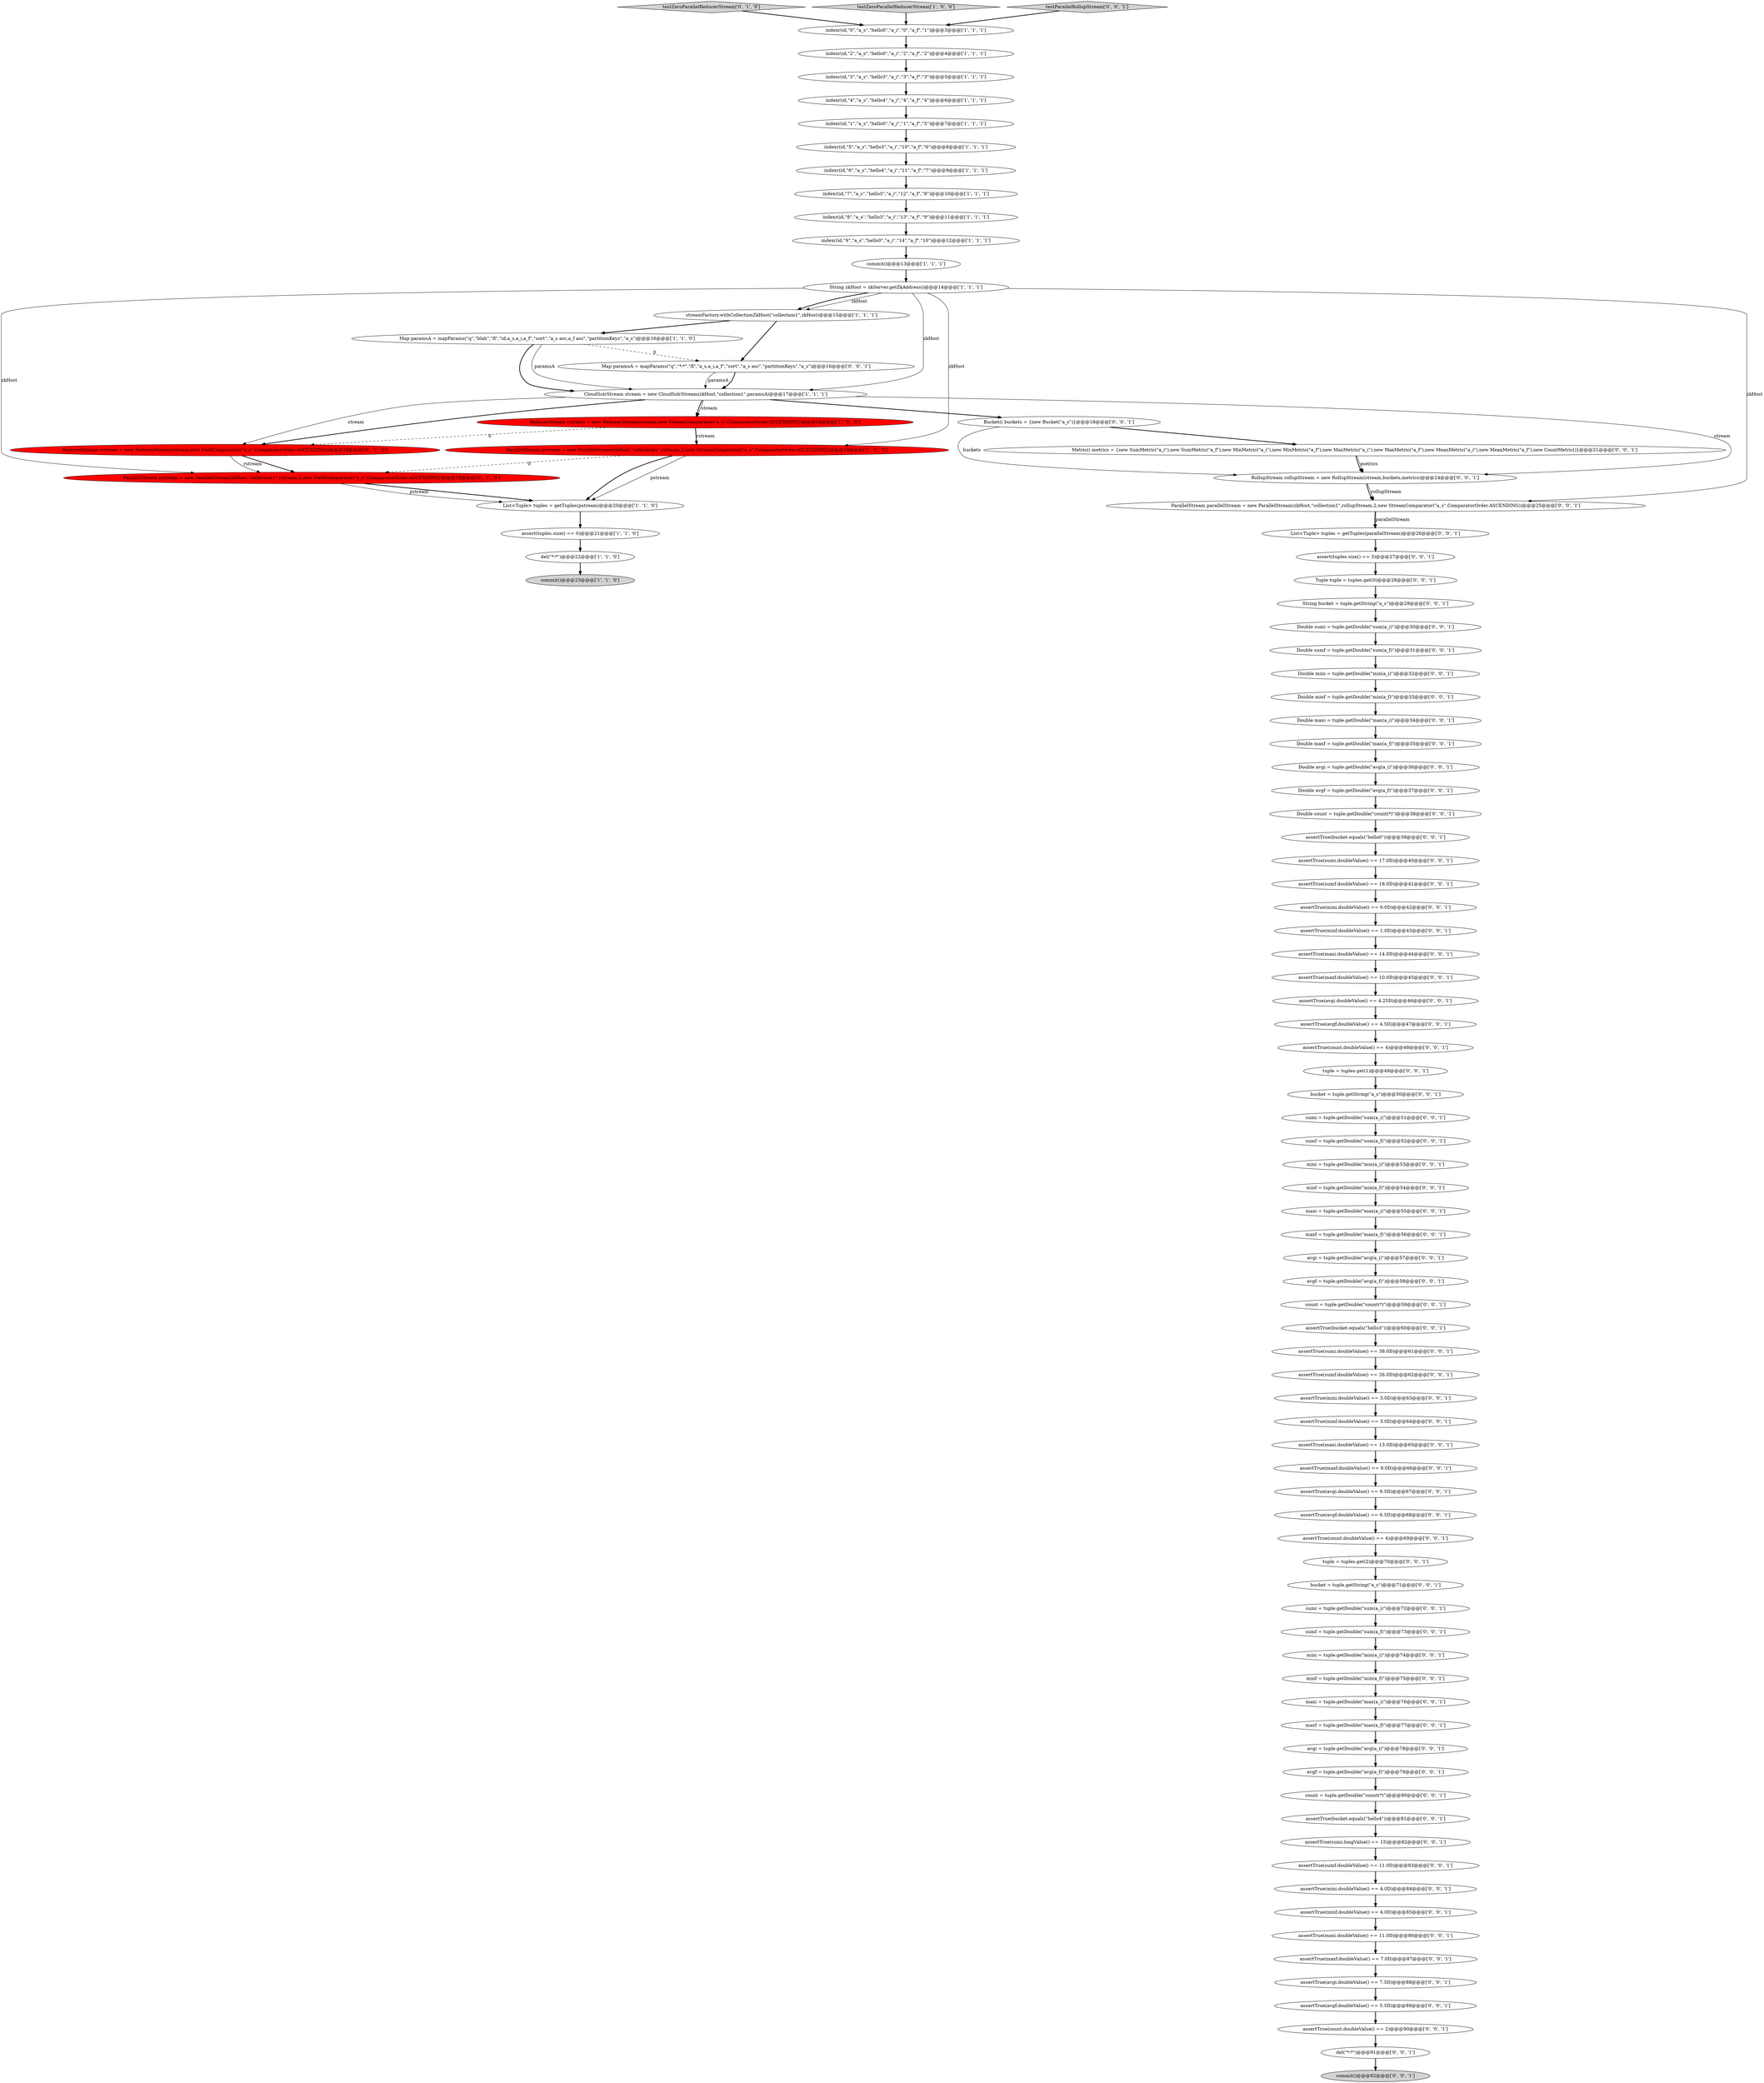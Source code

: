 digraph {
41 [style = filled, label = "assertTrue(bucket.equals(\"hello4\"))@@@81@@@['0', '0', '1']", fillcolor = white, shape = ellipse image = "AAA0AAABBB3BBB"];
73 [style = filled, label = "assertTrue(mini.doubleValue() == 3.0D)@@@63@@@['0', '0', '1']", fillcolor = white, shape = ellipse image = "AAA0AAABBB3BBB"];
0 [style = filled, label = "Map paramsA = mapParams(\"q\",\"blah\",\"fl\",\"id,a_s,a_i,a_f\",\"sort\",\"a_s asc,a_f asc\",\"partitionKeys\",\"a_s\")@@@16@@@['1', '1', '0']", fillcolor = white, shape = ellipse image = "AAA0AAABBB1BBB"];
75 [style = filled, label = "Double maxi = tuple.getDouble(\"max(a_i)\")@@@34@@@['0', '0', '1']", fillcolor = white, shape = ellipse image = "AAA0AAABBB3BBB"];
40 [style = filled, label = "mini = tuple.getDouble(\"min(a_i)\")@@@53@@@['0', '0', '1']", fillcolor = white, shape = ellipse image = "AAA0AAABBB3BBB"];
93 [style = filled, label = "assertTrue(maxf.doubleValue() == 7.0D)@@@87@@@['0', '0', '1']", fillcolor = white, shape = ellipse image = "AAA0AAABBB3BBB"];
45 [style = filled, label = "assertTrue(avgi.doubleValue() == 7.5D)@@@88@@@['0', '0', '1']", fillcolor = white, shape = ellipse image = "AAA0AAABBB3BBB"];
28 [style = filled, label = "bucket = tuple.getString(\"a_s\")@@@71@@@['0', '0', '1']", fillcolor = white, shape = ellipse image = "AAA0AAABBB3BBB"];
55 [style = filled, label = "assertTrue(sumf.doubleValue() == 18.0D)@@@41@@@['0', '0', '1']", fillcolor = white, shape = ellipse image = "AAA0AAABBB3BBB"];
60 [style = filled, label = "sumf = tuple.getDouble(\"sum(a_f)\")@@@73@@@['0', '0', '1']", fillcolor = white, shape = ellipse image = "AAA0AAABBB3BBB"];
82 [style = filled, label = "avgi = tuple.getDouble(\"avg(a_i)\")@@@57@@@['0', '0', '1']", fillcolor = white, shape = ellipse image = "AAA0AAABBB3BBB"];
70 [style = filled, label = "minf = tuple.getDouble(\"min(a_f)\")@@@75@@@['0', '0', '1']", fillcolor = white, shape = ellipse image = "AAA0AAABBB3BBB"];
89 [style = filled, label = "String bucket = tuple.getString(\"a_s\")@@@29@@@['0', '0', '1']", fillcolor = white, shape = ellipse image = "AAA0AAABBB3BBB"];
66 [style = filled, label = "Bucket(( buckets = {new Bucket(\"a_s\")}@@@18@@@['0', '0', '1']", fillcolor = white, shape = ellipse image = "AAA0AAABBB3BBB"];
64 [style = filled, label = "Metric(( metrics = {new SumMetric(\"a_i\"),new SumMetric(\"a_f\"),new MinMetric(\"a_i\"),new MinMetric(\"a_f\"),new MaxMetric(\"a_i\"),new MaxMetric(\"a_f\"),new MeanMetric(\"a_i\"),new MeanMetric(\"a_f\"),new CountMetric()}@@@21@@@['0', '0', '1']", fillcolor = white, shape = ellipse image = "AAA0AAABBB3BBB"];
69 [style = filled, label = "Tuple tuple = tuples.get(0)@@@28@@@['0', '0', '1']", fillcolor = white, shape = ellipse image = "AAA0AAABBB3BBB"];
25 [style = filled, label = "assertTrue(sumi.longValue() == 15)@@@82@@@['0', '0', '1']", fillcolor = white, shape = ellipse image = "AAA0AAABBB3BBB"];
24 [style = filled, label = "testZeroParallelReducerStream['0', '1', '0']", fillcolor = lightgray, shape = diamond image = "AAA0AAABBB2BBB"];
39 [style = filled, label = "assertTrue(sumf.doubleValue() == 11.0D)@@@83@@@['0', '0', '1']", fillcolor = white, shape = ellipse image = "AAA0AAABBB3BBB"];
95 [style = filled, label = "del(\"*:*\")@@@91@@@['0', '0', '1']", fillcolor = white, shape = ellipse image = "AAA0AAABBB3BBB"];
2 [style = filled, label = "commit()@@@13@@@['1', '1', '1']", fillcolor = white, shape = ellipse image = "AAA0AAABBB1BBB"];
78 [style = filled, label = "avgf = tuple.getDouble(\"avg(a_f)\")@@@58@@@['0', '0', '1']", fillcolor = white, shape = ellipse image = "AAA0AAABBB3BBB"];
26 [style = filled, label = "assertTrue(sumf.doubleValue() == 26.0D)@@@62@@@['0', '0', '1']", fillcolor = white, shape = ellipse image = "AAA0AAABBB3BBB"];
68 [style = filled, label = "assertTrue(mini.doubleValue() == 0.0D)@@@42@@@['0', '0', '1']", fillcolor = white, shape = ellipse image = "AAA0AAABBB3BBB"];
20 [style = filled, label = "streamFactory.withCollectionZkHost(\"collection1\",zkHost)@@@15@@@['1', '1', '1']", fillcolor = white, shape = ellipse image = "AAA0AAABBB1BBB"];
53 [style = filled, label = "maxf = tuple.getDouble(\"max(a_f)\")@@@77@@@['0', '0', '1']", fillcolor = white, shape = ellipse image = "AAA0AAABBB3BBB"];
58 [style = filled, label = "bucket = tuple.getString(\"a_s\")@@@50@@@['0', '0', '1']", fillcolor = white, shape = ellipse image = "AAA0AAABBB3BBB"];
84 [style = filled, label = "tuple = tuples.get(1)@@@49@@@['0', '0', '1']", fillcolor = white, shape = ellipse image = "AAA0AAABBB3BBB"];
65 [style = filled, label = "assertTrue(mini.doubleValue() == 4.0D)@@@84@@@['0', '0', '1']", fillcolor = white, shape = ellipse image = "AAA0AAABBB3BBB"];
5 [style = filled, label = "indexr(id,\"9\",\"a_s\",\"hello0\",\"a_i\",\"14\",\"a_f\",\"10\")@@@12@@@['1', '1', '1']", fillcolor = white, shape = ellipse image = "AAA0AAABBB1BBB"];
3 [style = filled, label = "indexr(id,\"2\",\"a_s\",\"hello0\",\"a_i\",\"2\",\"a_f\",\"2\")@@@4@@@['1', '1', '1']", fillcolor = white, shape = ellipse image = "AAA0AAABBB1BBB"];
76 [style = filled, label = "maxi = tuple.getDouble(\"max(a_i)\")@@@55@@@['0', '0', '1']", fillcolor = white, shape = ellipse image = "AAA0AAABBB3BBB"];
34 [style = filled, label = "Double maxf = tuple.getDouble(\"max(a_f)\")@@@35@@@['0', '0', '1']", fillcolor = white, shape = ellipse image = "AAA0AAABBB3BBB"];
47 [style = filled, label = "Double sumi = tuple.getDouble(\"sum(a_i)\")@@@30@@@['0', '0', '1']", fillcolor = white, shape = ellipse image = "AAA0AAABBB3BBB"];
12 [style = filled, label = "commit()@@@23@@@['1', '1', '0']", fillcolor = lightgray, shape = ellipse image = "AAA0AAABBB1BBB"];
21 [style = filled, label = "String zkHost = zkServer.getZkAddress()@@@14@@@['1', '1', '1']", fillcolor = white, shape = ellipse image = "AAA0AAABBB1BBB"];
42 [style = filled, label = "maxf = tuple.getDouble(\"max(a_f)\")@@@56@@@['0', '0', '1']", fillcolor = white, shape = ellipse image = "AAA0AAABBB3BBB"];
71 [style = filled, label = "Double avgf = tuple.getDouble(\"avg(a_f)\")@@@37@@@['0', '0', '1']", fillcolor = white, shape = ellipse image = "AAA0AAABBB3BBB"];
44 [style = filled, label = "ParallelStream parallelStream = new ParallelStream(zkHost,\"collection1\",rollupStream,2,new StreamComparator(\"a_s\",ComparatorOrder.ASCENDING))@@@25@@@['0', '0', '1']", fillcolor = white, shape = ellipse image = "AAA0AAABBB3BBB"];
54 [style = filled, label = "commit()@@@92@@@['0', '0', '1']", fillcolor = lightgray, shape = ellipse image = "AAA0AAABBB3BBB"];
31 [style = filled, label = "Double minf = tuple.getDouble(\"min(a_f)\")@@@33@@@['0', '0', '1']", fillcolor = white, shape = ellipse image = "AAA0AAABBB3BBB"];
62 [style = filled, label = "RollupStream rollupStream = new RollupStream(stream,buckets,metrics)@@@24@@@['0', '0', '1']", fillcolor = white, shape = ellipse image = "AAA0AAABBB3BBB"];
7 [style = filled, label = "testZeroParallelReducerStream['1', '0', '0']", fillcolor = lightgray, shape = diamond image = "AAA0AAABBB1BBB"];
67 [style = filled, label = "testParallelRollupStream['0', '0', '1']", fillcolor = lightgray, shape = diamond image = "AAA0AAABBB3BBB"];
9 [style = filled, label = "ParallelStream pstream = new ParallelStream(zkHost,\"collection1\",rstream,2,new StreamComparator(\"a_s\",ComparatorOrder.ASCENDING))@@@19@@@['1', '0', '0']", fillcolor = red, shape = ellipse image = "AAA1AAABBB1BBB"];
79 [style = filled, label = "sumi = tuple.getDouble(\"sum(a_i)\")@@@72@@@['0', '0', '1']", fillcolor = white, shape = ellipse image = "AAA0AAABBB3BBB"];
56 [style = filled, label = "avgf = tuple.getDouble(\"avg(a_f)\")@@@79@@@['0', '0', '1']", fillcolor = white, shape = ellipse image = "AAA0AAABBB3BBB"];
35 [style = filled, label = "assertTrue(maxi.doubleValue() == 13.0D)@@@65@@@['0', '0', '1']", fillcolor = white, shape = ellipse image = "AAA0AAABBB3BBB"];
77 [style = filled, label = "assertTrue(minf.doubleValue() == 1.0D)@@@43@@@['0', '0', '1']", fillcolor = white, shape = ellipse image = "AAA0AAABBB3BBB"];
86 [style = filled, label = "assertTrue(sumi.doubleValue() == 38.0D)@@@61@@@['0', '0', '1']", fillcolor = white, shape = ellipse image = "AAA0AAABBB3BBB"];
32 [style = filled, label = "assert(tuples.size() == 3)@@@27@@@['0', '0', '1']", fillcolor = white, shape = ellipse image = "AAA0AAABBB3BBB"];
92 [style = filled, label = "assertTrue(avgi.doubleValue() == 4.25D)@@@46@@@['0', '0', '1']", fillcolor = white, shape = ellipse image = "AAA0AAABBB3BBB"];
22 [style = filled, label = "ParallelStream pstream = new ParallelStream(zkHost,\"collection1\",rstream,2,new FieldComparator(\"a_s\",ComparatorOrder.ASCENDING))@@@19@@@['0', '1', '0']", fillcolor = red, shape = ellipse image = "AAA1AAABBB2BBB"];
18 [style = filled, label = "indexr(id,\"1\",\"a_s\",\"hello0\",\"a_i\",\"1\",\"a_f\",\"5\")@@@7@@@['1', '1', '1']", fillcolor = white, shape = ellipse image = "AAA0AAABBB1BBB"];
51 [style = filled, label = "Double avgi = tuple.getDouble(\"avg(a_i)\")@@@36@@@['0', '0', '1']", fillcolor = white, shape = ellipse image = "AAA0AAABBB3BBB"];
50 [style = filled, label = "assertTrue(maxi.doubleValue() == 14.0D)@@@44@@@['0', '0', '1']", fillcolor = white, shape = ellipse image = "AAA0AAABBB3BBB"];
19 [style = filled, label = "indexr(id,\"3\",\"a_s\",\"hello3\",\"a_i\",\"3\",\"a_f\",\"3\")@@@5@@@['1', '1', '1']", fillcolor = white, shape = ellipse image = "AAA0AAABBB1BBB"];
74 [style = filled, label = "assertTrue(bucket.equals(\"hello0\"))@@@39@@@['0', '0', '1']", fillcolor = white, shape = ellipse image = "AAA0AAABBB3BBB"];
38 [style = filled, label = "mini = tuple.getDouble(\"min(a_i)\")@@@74@@@['0', '0', '1']", fillcolor = white, shape = ellipse image = "AAA0AAABBB3BBB"];
49 [style = filled, label = "assertTrue(bucket.equals(\"hello3\"))@@@60@@@['0', '0', '1']", fillcolor = white, shape = ellipse image = "AAA0AAABBB3BBB"];
91 [style = filled, label = "minf = tuple.getDouble(\"min(a_f)\")@@@54@@@['0', '0', '1']", fillcolor = white, shape = ellipse image = "AAA0AAABBB3BBB"];
6 [style = filled, label = "assert(tuples.size() == 0)@@@21@@@['1', '1', '0']", fillcolor = white, shape = ellipse image = "AAA0AAABBB1BBB"];
90 [style = filled, label = "sumi = tuple.getDouble(\"sum(a_i)\")@@@51@@@['0', '0', '1']", fillcolor = white, shape = ellipse image = "AAA0AAABBB3BBB"];
27 [style = filled, label = "assertTrue(count.doubleValue() == 4)@@@69@@@['0', '0', '1']", fillcolor = white, shape = ellipse image = "AAA0AAABBB3BBB"];
17 [style = filled, label = "indexr(id,\"8\",\"a_s\",\"hello3\",\"a_i\",\"13\",\"a_f\",\"9\")@@@11@@@['1', '1', '1']", fillcolor = white, shape = ellipse image = "AAA0AAABBB1BBB"];
88 [style = filled, label = "maxi = tuple.getDouble(\"max(a_i)\")@@@76@@@['0', '0', '1']", fillcolor = white, shape = ellipse image = "AAA0AAABBB3BBB"];
11 [style = filled, label = "indexr(id,\"6\",\"a_s\",\"hello4\",\"a_i\",\"11\",\"a_f\",\"7\")@@@9@@@['1', '1', '1']", fillcolor = white, shape = ellipse image = "AAA0AAABBB1BBB"];
80 [style = filled, label = "assertTrue(avgf.doubleValue() == 5.5D)@@@89@@@['0', '0', '1']", fillcolor = white, shape = ellipse image = "AAA0AAABBB3BBB"];
46 [style = filled, label = "assertTrue(maxf.doubleValue() == 9.0D)@@@66@@@['0', '0', '1']", fillcolor = white, shape = ellipse image = "AAA0AAABBB3BBB"];
96 [style = filled, label = "count = tuple.getDouble(\"count(*)\")@@@80@@@['0', '0', '1']", fillcolor = white, shape = ellipse image = "AAA0AAABBB3BBB"];
30 [style = filled, label = "count = tuple.getDouble(\"count(*)\")@@@59@@@['0', '0', '1']", fillcolor = white, shape = ellipse image = "AAA0AAABBB3BBB"];
14 [style = filled, label = "indexr(id,\"7\",\"a_s\",\"hello3\",\"a_i\",\"12\",\"a_f\",\"8\")@@@10@@@['1', '1', '1']", fillcolor = white, shape = ellipse image = "AAA0AAABBB1BBB"];
94 [style = filled, label = "avgi = tuple.getDouble(\"avg(a_i)\")@@@78@@@['0', '0', '1']", fillcolor = white, shape = ellipse image = "AAA0AAABBB3BBB"];
57 [style = filled, label = "assertTrue(avgf.doubleValue() == 4.5D)@@@47@@@['0', '0', '1']", fillcolor = white, shape = ellipse image = "AAA0AAABBB3BBB"];
61 [style = filled, label = "tuple = tuples.get(2)@@@70@@@['0', '0', '1']", fillcolor = white, shape = ellipse image = "AAA0AAABBB3BBB"];
36 [style = filled, label = "assertTrue(avgi.doubleValue() == 9.5D)@@@67@@@['0', '0', '1']", fillcolor = white, shape = ellipse image = "AAA0AAABBB3BBB"];
13 [style = filled, label = "indexr(id,\"0\",\"a_s\",\"hello0\",\"a_i\",\"0\",\"a_f\",\"1\")@@@3@@@['1', '1', '1']", fillcolor = white, shape = ellipse image = "AAA0AAABBB1BBB"];
72 [style = filled, label = "Map paramsA = mapParams(\"q\",\"*:*\",\"fl\",\"a_s,a_i,a_f\",\"sort\",\"a_s asc\",\"partitionKeys\",\"a_s\")@@@16@@@['0', '0', '1']", fillcolor = white, shape = ellipse image = "AAA0AAABBB3BBB"];
83 [style = filled, label = "Double mini = tuple.getDouble(\"min(a_i)\")@@@32@@@['0', '0', '1']", fillcolor = white, shape = ellipse image = "AAA0AAABBB3BBB"];
52 [style = filled, label = "Double sumf = tuple.getDouble(\"sum(a_f)\")@@@31@@@['0', '0', '1']", fillcolor = white, shape = ellipse image = "AAA0AAABBB3BBB"];
87 [style = filled, label = "assertTrue(sumi.doubleValue() == 17.0D)@@@40@@@['0', '0', '1']", fillcolor = white, shape = ellipse image = "AAA0AAABBB3BBB"];
59 [style = filled, label = "assertTrue(count.doubleValue() == 2)@@@90@@@['0', '0', '1']", fillcolor = white, shape = ellipse image = "AAA0AAABBB3BBB"];
48 [style = filled, label = "assertTrue(avgf.doubleValue() == 6.5D)@@@68@@@['0', '0', '1']", fillcolor = white, shape = ellipse image = "AAA0AAABBB3BBB"];
85 [style = filled, label = "assertTrue(minf.doubleValue() == 4.0D)@@@85@@@['0', '0', '1']", fillcolor = white, shape = ellipse image = "AAA0AAABBB3BBB"];
43 [style = filled, label = "assertTrue(count.doubleValue() == 4)@@@48@@@['0', '0', '1']", fillcolor = white, shape = ellipse image = "AAA0AAABBB3BBB"];
4 [style = filled, label = "CloudSolrStream stream = new CloudSolrStream(zkHost,\"collection1\",paramsA)@@@17@@@['1', '1', '1']", fillcolor = white, shape = ellipse image = "AAA0AAABBB1BBB"];
10 [style = filled, label = "indexr(id,\"4\",\"a_s\",\"hello4\",\"a_i\",\"4\",\"a_f\",\"4\")@@@6@@@['1', '1', '1']", fillcolor = white, shape = ellipse image = "AAA0AAABBB1BBB"];
15 [style = filled, label = "List<Tuple> tuples = getTuples(pstream)@@@20@@@['1', '1', '0']", fillcolor = white, shape = ellipse image = "AAA0AAABBB1BBB"];
81 [style = filled, label = "List<Tuple> tuples = getTuples(parallelStream)@@@26@@@['0', '0', '1']", fillcolor = white, shape = ellipse image = "AAA0AAABBB3BBB"];
37 [style = filled, label = "assertTrue(maxf.doubleValue() == 10.0D)@@@45@@@['0', '0', '1']", fillcolor = white, shape = ellipse image = "AAA0AAABBB3BBB"];
29 [style = filled, label = "sumf = tuple.getDouble(\"sum(a_f)\")@@@52@@@['0', '0', '1']", fillcolor = white, shape = ellipse image = "AAA0AAABBB3BBB"];
97 [style = filled, label = "assertTrue(maxi.doubleValue() == 11.0D)@@@86@@@['0', '0', '1']", fillcolor = white, shape = ellipse image = "AAA0AAABBB3BBB"];
16 [style = filled, label = "del(\"*:*\")@@@22@@@['1', '1', '0']", fillcolor = white, shape = ellipse image = "AAA0AAABBB1BBB"];
63 [style = filled, label = "Double count = tuple.getDouble(\"count(*)\")@@@38@@@['0', '0', '1']", fillcolor = white, shape = ellipse image = "AAA0AAABBB3BBB"];
33 [style = filled, label = "assertTrue(minf.doubleValue() == 3.0D)@@@64@@@['0', '0', '1']", fillcolor = white, shape = ellipse image = "AAA0AAABBB3BBB"];
1 [style = filled, label = "indexr(id,\"5\",\"a_s\",\"hello3\",\"a_i\",\"10\",\"a_f\",\"6\")@@@8@@@['1', '1', '1']", fillcolor = white, shape = ellipse image = "AAA0AAABBB1BBB"];
8 [style = filled, label = "ReducerStream rstream = new ReducerStream(stream,new StreamComparator(\"a_s\",ComparatorOrder.ASCENDING))@@@18@@@['1', '0', '0']", fillcolor = red, shape = ellipse image = "AAA1AAABBB1BBB"];
23 [style = filled, label = "ReducerStream rstream = new ReducerStream(stream,new FieldComparator(\"a_s\",ComparatorOrder.ASCENDING))@@@18@@@['0', '1', '0']", fillcolor = red, shape = ellipse image = "AAA1AAABBB2BBB"];
76->42 [style = bold, label=""];
70->88 [style = bold, label=""];
55->68 [style = bold, label=""];
22->15 [style = bold, label=""];
11->14 [style = bold, label=""];
69->89 [style = bold, label=""];
42->82 [style = bold, label=""];
20->0 [style = bold, label=""];
14->17 [style = bold, label=""];
30->49 [style = bold, label=""];
72->4 [style = bold, label=""];
22->15 [style = solid, label="pstream"];
48->27 [style = bold, label=""];
71->63 [style = bold, label=""];
23->22 [style = bold, label=""];
3->19 [style = bold, label=""];
66->64 [style = bold, label=""];
52->83 [style = bold, label=""];
21->22 [style = solid, label="zkHost"];
4->8 [style = bold, label=""];
51->71 [style = bold, label=""];
21->9 [style = solid, label="zkHost"];
17->5 [style = bold, label=""];
78->30 [style = bold, label=""];
86->26 [style = bold, label=""];
0->72 [style = dashed, label="0"];
56->96 [style = bold, label=""];
50->37 [style = bold, label=""];
4->23 [style = solid, label="stream"];
89->47 [style = bold, label=""];
46->36 [style = bold, label=""];
81->32 [style = bold, label=""];
65->85 [style = bold, label=""];
74->87 [style = bold, label=""];
95->54 [style = bold, label=""];
72->4 [style = solid, label="paramsA"];
1->11 [style = bold, label=""];
62->44 [style = solid, label="rollupStream"];
66->62 [style = solid, label="buckets"];
44->81 [style = bold, label=""];
83->31 [style = bold, label=""];
18->1 [style = bold, label=""];
53->94 [style = bold, label=""];
2->21 [style = bold, label=""];
84->58 [style = bold, label=""];
29->40 [style = bold, label=""];
64->62 [style = solid, label="metrics"];
79->60 [style = bold, label=""];
61->28 [style = bold, label=""];
4->23 [style = bold, label=""];
24->13 [style = bold, label=""];
23->22 [style = solid, label="rstream"];
10->18 [style = bold, label=""];
96->41 [style = bold, label=""];
25->39 [style = bold, label=""];
4->8 [style = solid, label="stream"];
85->97 [style = bold, label=""];
80->59 [style = bold, label=""];
19->10 [style = bold, label=""];
9->22 [style = dashed, label="0"];
4->66 [style = bold, label=""];
62->44 [style = bold, label=""];
90->29 [style = bold, label=""];
60->38 [style = bold, label=""];
63->74 [style = bold, label=""];
92->57 [style = bold, label=""];
9->15 [style = solid, label="pstream"];
93->45 [style = bold, label=""];
34->51 [style = bold, label=""];
82->78 [style = bold, label=""];
64->62 [style = bold, label=""];
97->93 [style = bold, label=""];
21->20 [style = solid, label="zkHost"];
44->81 [style = solid, label="parallelStream"];
57->43 [style = bold, label=""];
28->79 [style = bold, label=""];
58->90 [style = bold, label=""];
59->95 [style = bold, label=""];
47->52 [style = bold, label=""];
37->92 [style = bold, label=""];
88->53 [style = bold, label=""];
31->75 [style = bold, label=""];
7->13 [style = bold, label=""];
33->35 [style = bold, label=""];
67->13 [style = bold, label=""];
26->73 [style = bold, label=""];
27->61 [style = bold, label=""];
45->80 [style = bold, label=""];
91->76 [style = bold, label=""];
87->55 [style = bold, label=""];
15->6 [style = bold, label=""];
40->91 [style = bold, label=""];
38->70 [style = bold, label=""];
39->65 [style = bold, label=""];
68->77 [style = bold, label=""];
8->9 [style = solid, label="rstream"];
21->44 [style = solid, label="zkHost"];
43->84 [style = bold, label=""];
5->2 [style = bold, label=""];
4->62 [style = solid, label="stream"];
21->20 [style = bold, label=""];
13->3 [style = bold, label=""];
32->69 [style = bold, label=""];
0->4 [style = bold, label=""];
6->16 [style = bold, label=""];
9->15 [style = bold, label=""];
94->56 [style = bold, label=""];
73->33 [style = bold, label=""];
36->48 [style = bold, label=""];
8->9 [style = bold, label=""];
20->72 [style = bold, label=""];
75->34 [style = bold, label=""];
41->25 [style = bold, label=""];
21->4 [style = solid, label="zkHost"];
0->4 [style = solid, label="paramsA"];
16->12 [style = bold, label=""];
77->50 [style = bold, label=""];
8->23 [style = dashed, label="0"];
49->86 [style = bold, label=""];
35->46 [style = bold, label=""];
}
